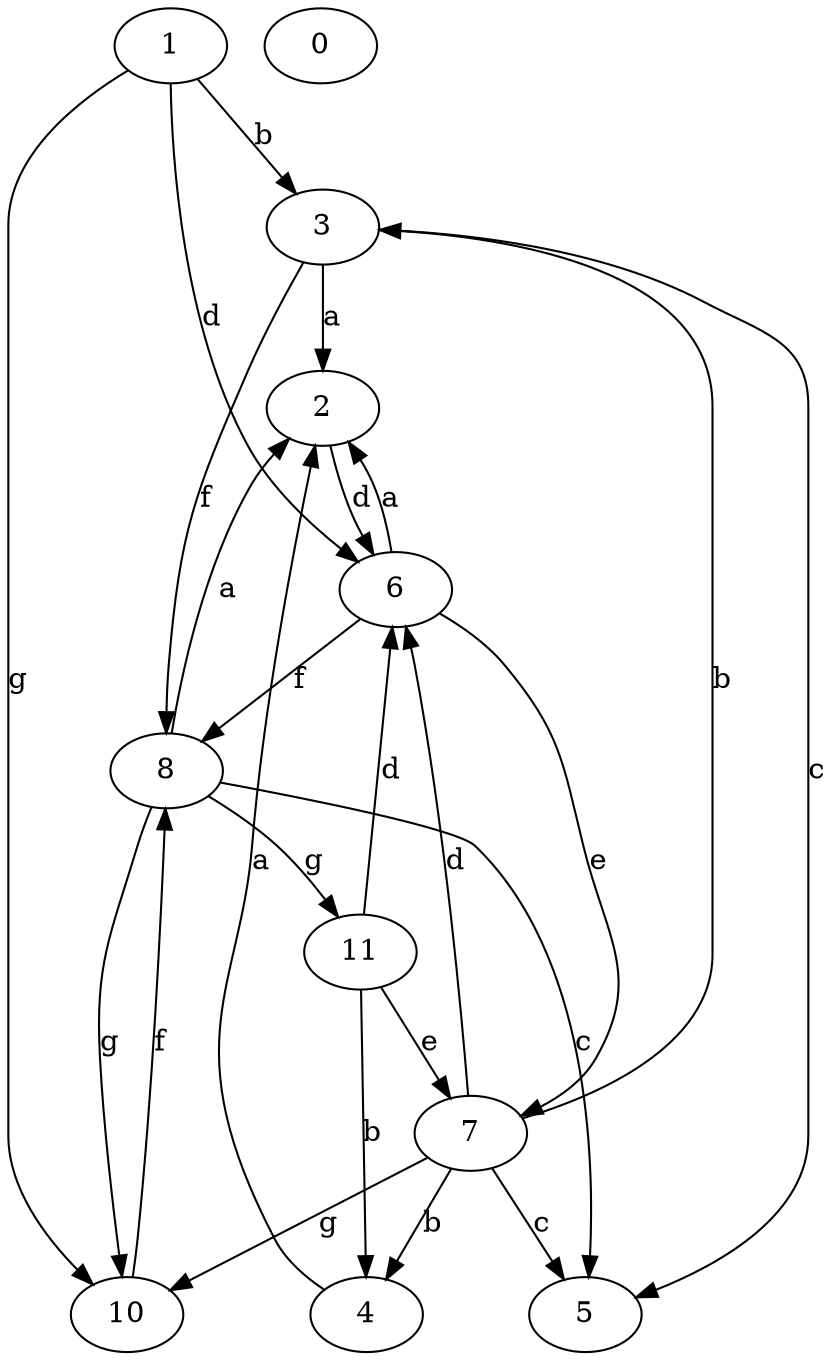 strict digraph  {
1;
2;
3;
0;
4;
5;
6;
7;
8;
10;
11;
1 -> 3  [label=b];
1 -> 6  [label=d];
1 -> 10  [label=g];
2 -> 6  [label=d];
3 -> 2  [label=a];
3 -> 5  [label=c];
3 -> 8  [label=f];
4 -> 2  [label=a];
6 -> 2  [label=a];
6 -> 7  [label=e];
6 -> 8  [label=f];
7 -> 3  [label=b];
7 -> 4  [label=b];
7 -> 5  [label=c];
7 -> 6  [label=d];
7 -> 10  [label=g];
8 -> 2  [label=a];
8 -> 5  [label=c];
8 -> 10  [label=g];
8 -> 11  [label=g];
10 -> 8  [label=f];
11 -> 4  [label=b];
11 -> 6  [label=d];
11 -> 7  [label=e];
}
